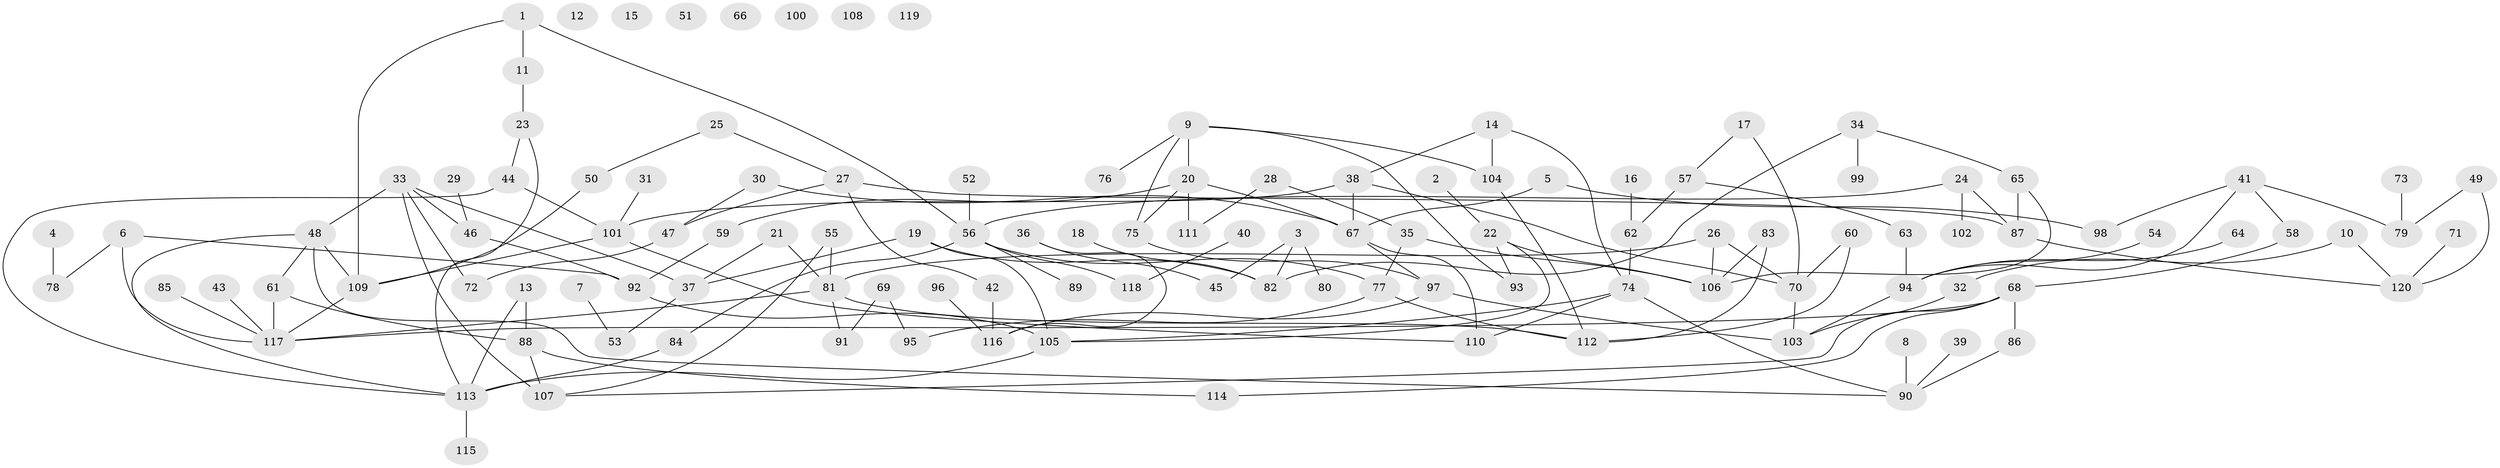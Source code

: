 // coarse degree distribution, {3: 0.13253012048192772, 1: 0.1686746987951807, 2: 0.25301204819277107, 7: 0.04819277108433735, 0: 0.08433734939759036, 4: 0.1566265060240964, 5: 0.08433734939759036, 6: 0.060240963855421686, 8: 0.012048192771084338}
// Generated by graph-tools (version 1.1) at 2025/23/03/03/25 07:23:28]
// undirected, 120 vertices, 159 edges
graph export_dot {
graph [start="1"]
  node [color=gray90,style=filled];
  1;
  2;
  3;
  4;
  5;
  6;
  7;
  8;
  9;
  10;
  11;
  12;
  13;
  14;
  15;
  16;
  17;
  18;
  19;
  20;
  21;
  22;
  23;
  24;
  25;
  26;
  27;
  28;
  29;
  30;
  31;
  32;
  33;
  34;
  35;
  36;
  37;
  38;
  39;
  40;
  41;
  42;
  43;
  44;
  45;
  46;
  47;
  48;
  49;
  50;
  51;
  52;
  53;
  54;
  55;
  56;
  57;
  58;
  59;
  60;
  61;
  62;
  63;
  64;
  65;
  66;
  67;
  68;
  69;
  70;
  71;
  72;
  73;
  74;
  75;
  76;
  77;
  78;
  79;
  80;
  81;
  82;
  83;
  84;
  85;
  86;
  87;
  88;
  89;
  90;
  91;
  92;
  93;
  94;
  95;
  96;
  97;
  98;
  99;
  100;
  101;
  102;
  103;
  104;
  105;
  106;
  107;
  108;
  109;
  110;
  111;
  112;
  113;
  114;
  115;
  116;
  117;
  118;
  119;
  120;
  1 -- 11;
  1 -- 56;
  1 -- 109;
  2 -- 22;
  3 -- 45;
  3 -- 80;
  3 -- 82;
  4 -- 78;
  5 -- 67;
  5 -- 98;
  6 -- 78;
  6 -- 92;
  6 -- 117;
  7 -- 53;
  8 -- 90;
  9 -- 20;
  9 -- 75;
  9 -- 76;
  9 -- 93;
  9 -- 104;
  10 -- 32;
  10 -- 120;
  11 -- 23;
  13 -- 88;
  13 -- 113;
  14 -- 38;
  14 -- 74;
  14 -- 104;
  16 -- 62;
  17 -- 57;
  17 -- 70;
  18 -- 82;
  19 -- 37;
  19 -- 82;
  19 -- 105;
  20 -- 59;
  20 -- 67;
  20 -- 75;
  20 -- 111;
  21 -- 37;
  21 -- 81;
  22 -- 93;
  22 -- 105;
  22 -- 106;
  23 -- 44;
  23 -- 113;
  24 -- 56;
  24 -- 87;
  24 -- 102;
  25 -- 27;
  25 -- 50;
  26 -- 70;
  26 -- 81;
  26 -- 106;
  27 -- 42;
  27 -- 47;
  27 -- 87;
  28 -- 35;
  28 -- 111;
  29 -- 46;
  30 -- 47;
  30 -- 67;
  31 -- 101;
  32 -- 103;
  33 -- 37;
  33 -- 46;
  33 -- 48;
  33 -- 72;
  33 -- 107;
  34 -- 65;
  34 -- 82;
  34 -- 99;
  35 -- 77;
  35 -- 106;
  36 -- 45;
  36 -- 116;
  37 -- 53;
  38 -- 67;
  38 -- 70;
  38 -- 101;
  39 -- 90;
  40 -- 118;
  41 -- 58;
  41 -- 79;
  41 -- 94;
  41 -- 98;
  42 -- 116;
  43 -- 117;
  44 -- 101;
  44 -- 113;
  46 -- 92;
  47 -- 72;
  48 -- 61;
  48 -- 90;
  48 -- 109;
  48 -- 113;
  49 -- 79;
  49 -- 120;
  50 -- 109;
  52 -- 56;
  54 -- 94;
  55 -- 81;
  55 -- 107;
  56 -- 77;
  56 -- 84;
  56 -- 89;
  56 -- 118;
  57 -- 62;
  57 -- 63;
  58 -- 68;
  59 -- 92;
  60 -- 70;
  60 -- 112;
  61 -- 88;
  61 -- 117;
  62 -- 74;
  63 -- 94;
  64 -- 94;
  65 -- 87;
  65 -- 106;
  67 -- 97;
  67 -- 110;
  68 -- 86;
  68 -- 107;
  68 -- 114;
  68 -- 117;
  69 -- 91;
  69 -- 95;
  70 -- 103;
  71 -- 120;
  73 -- 79;
  74 -- 90;
  74 -- 105;
  74 -- 110;
  75 -- 97;
  77 -- 95;
  77 -- 112;
  81 -- 91;
  81 -- 112;
  81 -- 117;
  83 -- 106;
  83 -- 112;
  84 -- 113;
  85 -- 117;
  86 -- 90;
  87 -- 120;
  88 -- 107;
  88 -- 114;
  92 -- 105;
  94 -- 103;
  96 -- 116;
  97 -- 103;
  97 -- 116;
  101 -- 109;
  101 -- 110;
  104 -- 112;
  105 -- 113;
  109 -- 117;
  113 -- 115;
}
